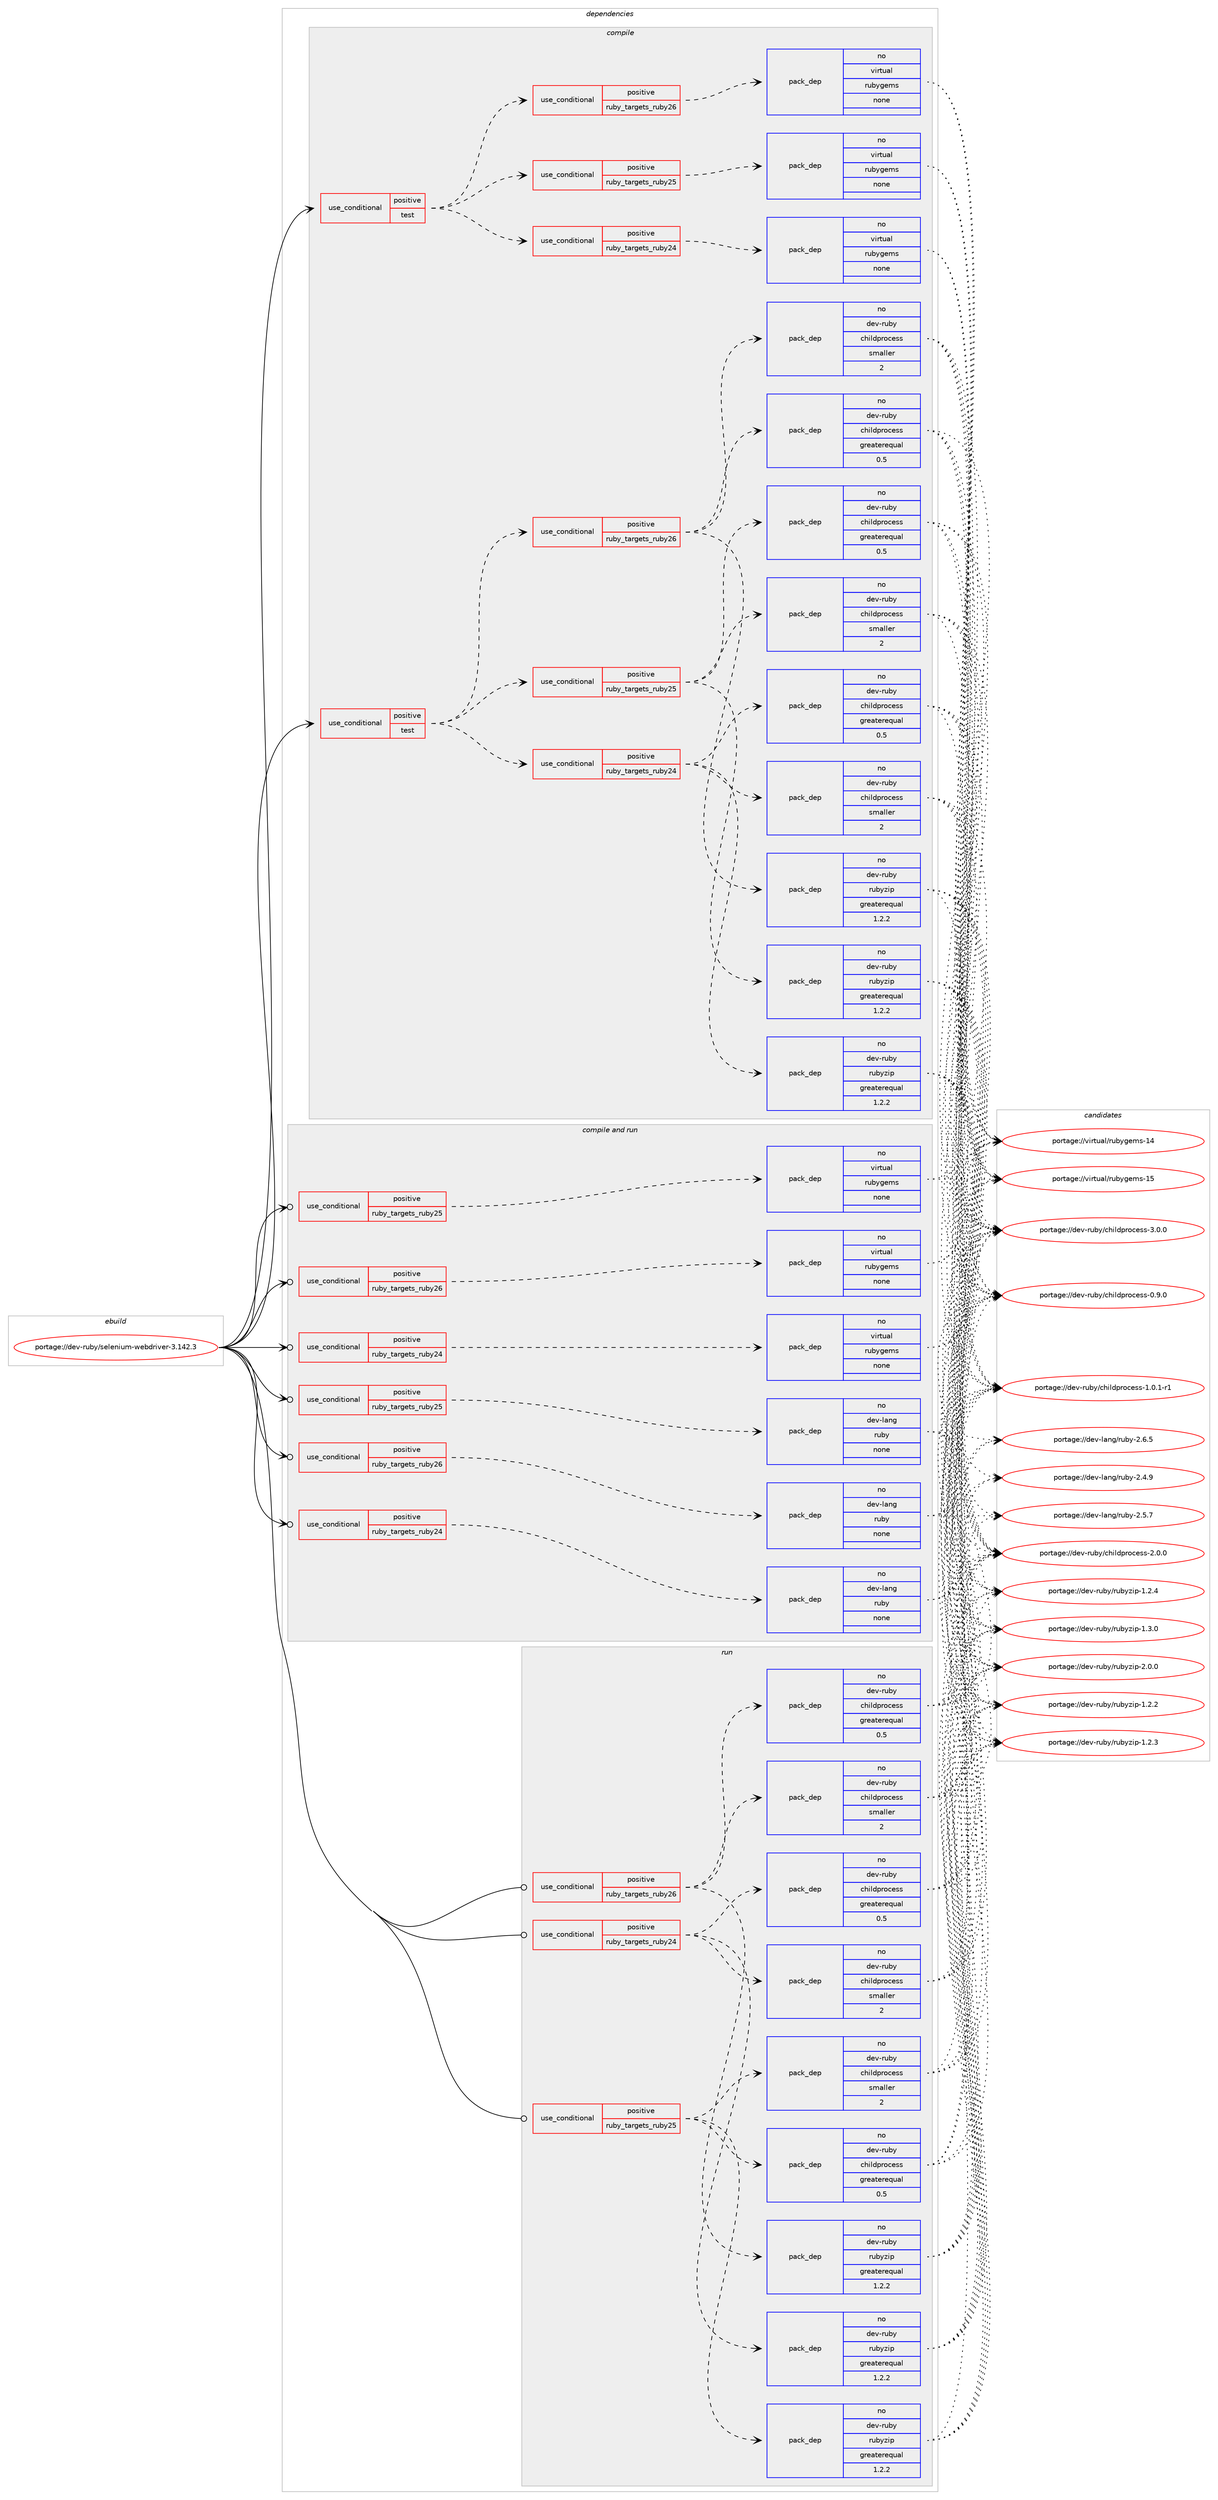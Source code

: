 digraph prolog {

# *************
# Graph options
# *************

newrank=true;
concentrate=true;
compound=true;
graph [rankdir=LR,fontname=Helvetica,fontsize=10,ranksep=1.5];#, ranksep=2.5, nodesep=0.2];
edge  [arrowhead=vee];
node  [fontname=Helvetica,fontsize=10];

# **********
# The ebuild
# **********

subgraph cluster_leftcol {
color=gray;
rank=same;
label=<<i>ebuild</i>>;
id [label="portage://dev-ruby/selenium-webdriver-3.142.3", color=red, width=4, href="../dev-ruby/selenium-webdriver-3.142.3.svg"];
}

# ****************
# The dependencies
# ****************

subgraph cluster_midcol {
color=gray;
label=<<i>dependencies</i>>;
subgraph cluster_compile {
fillcolor="#eeeeee";
style=filled;
label=<<i>compile</i>>;
subgraph cond65936 {
dependency248891 [label=<<TABLE BORDER="0" CELLBORDER="1" CELLSPACING="0" CELLPADDING="4"><TR><TD ROWSPAN="3" CELLPADDING="10">use_conditional</TD></TR><TR><TD>positive</TD></TR><TR><TD>test</TD></TR></TABLE>>, shape=none, color=red];
subgraph cond65937 {
dependency248892 [label=<<TABLE BORDER="0" CELLBORDER="1" CELLSPACING="0" CELLPADDING="4"><TR><TD ROWSPAN="3" CELLPADDING="10">use_conditional</TD></TR><TR><TD>positive</TD></TR><TR><TD>ruby_targets_ruby24</TD></TR></TABLE>>, shape=none, color=red];
subgraph pack179408 {
dependency248893 [label=<<TABLE BORDER="0" CELLBORDER="1" CELLSPACING="0" CELLPADDING="4" WIDTH="220"><TR><TD ROWSPAN="6" CELLPADDING="30">pack_dep</TD></TR><TR><TD WIDTH="110">no</TD></TR><TR><TD>dev-ruby</TD></TR><TR><TD>childprocess</TD></TR><TR><TD>greaterequal</TD></TR><TR><TD>0.5</TD></TR></TABLE>>, shape=none, color=blue];
}
dependency248892:e -> dependency248893:w [weight=20,style="dashed",arrowhead="vee"];
subgraph pack179409 {
dependency248894 [label=<<TABLE BORDER="0" CELLBORDER="1" CELLSPACING="0" CELLPADDING="4" WIDTH="220"><TR><TD ROWSPAN="6" CELLPADDING="30">pack_dep</TD></TR><TR><TD WIDTH="110">no</TD></TR><TR><TD>dev-ruby</TD></TR><TR><TD>childprocess</TD></TR><TR><TD>smaller</TD></TR><TR><TD>2</TD></TR></TABLE>>, shape=none, color=blue];
}
dependency248892:e -> dependency248894:w [weight=20,style="dashed",arrowhead="vee"];
subgraph pack179410 {
dependency248895 [label=<<TABLE BORDER="0" CELLBORDER="1" CELLSPACING="0" CELLPADDING="4" WIDTH="220"><TR><TD ROWSPAN="6" CELLPADDING="30">pack_dep</TD></TR><TR><TD WIDTH="110">no</TD></TR><TR><TD>dev-ruby</TD></TR><TR><TD>rubyzip</TD></TR><TR><TD>greaterequal</TD></TR><TR><TD>1.2.2</TD></TR></TABLE>>, shape=none, color=blue];
}
dependency248892:e -> dependency248895:w [weight=20,style="dashed",arrowhead="vee"];
}
dependency248891:e -> dependency248892:w [weight=20,style="dashed",arrowhead="vee"];
subgraph cond65938 {
dependency248896 [label=<<TABLE BORDER="0" CELLBORDER="1" CELLSPACING="0" CELLPADDING="4"><TR><TD ROWSPAN="3" CELLPADDING="10">use_conditional</TD></TR><TR><TD>positive</TD></TR><TR><TD>ruby_targets_ruby25</TD></TR></TABLE>>, shape=none, color=red];
subgraph pack179411 {
dependency248897 [label=<<TABLE BORDER="0" CELLBORDER="1" CELLSPACING="0" CELLPADDING="4" WIDTH="220"><TR><TD ROWSPAN="6" CELLPADDING="30">pack_dep</TD></TR><TR><TD WIDTH="110">no</TD></TR><TR><TD>dev-ruby</TD></TR><TR><TD>childprocess</TD></TR><TR><TD>greaterequal</TD></TR><TR><TD>0.5</TD></TR></TABLE>>, shape=none, color=blue];
}
dependency248896:e -> dependency248897:w [weight=20,style="dashed",arrowhead="vee"];
subgraph pack179412 {
dependency248898 [label=<<TABLE BORDER="0" CELLBORDER="1" CELLSPACING="0" CELLPADDING="4" WIDTH="220"><TR><TD ROWSPAN="6" CELLPADDING="30">pack_dep</TD></TR><TR><TD WIDTH="110">no</TD></TR><TR><TD>dev-ruby</TD></TR><TR><TD>childprocess</TD></TR><TR><TD>smaller</TD></TR><TR><TD>2</TD></TR></TABLE>>, shape=none, color=blue];
}
dependency248896:e -> dependency248898:w [weight=20,style="dashed",arrowhead="vee"];
subgraph pack179413 {
dependency248899 [label=<<TABLE BORDER="0" CELLBORDER="1" CELLSPACING="0" CELLPADDING="4" WIDTH="220"><TR><TD ROWSPAN="6" CELLPADDING="30">pack_dep</TD></TR><TR><TD WIDTH="110">no</TD></TR><TR><TD>dev-ruby</TD></TR><TR><TD>rubyzip</TD></TR><TR><TD>greaterequal</TD></TR><TR><TD>1.2.2</TD></TR></TABLE>>, shape=none, color=blue];
}
dependency248896:e -> dependency248899:w [weight=20,style="dashed",arrowhead="vee"];
}
dependency248891:e -> dependency248896:w [weight=20,style="dashed",arrowhead="vee"];
subgraph cond65939 {
dependency248900 [label=<<TABLE BORDER="0" CELLBORDER="1" CELLSPACING="0" CELLPADDING="4"><TR><TD ROWSPAN="3" CELLPADDING="10">use_conditional</TD></TR><TR><TD>positive</TD></TR><TR><TD>ruby_targets_ruby26</TD></TR></TABLE>>, shape=none, color=red];
subgraph pack179414 {
dependency248901 [label=<<TABLE BORDER="0" CELLBORDER="1" CELLSPACING="0" CELLPADDING="4" WIDTH="220"><TR><TD ROWSPAN="6" CELLPADDING="30">pack_dep</TD></TR><TR><TD WIDTH="110">no</TD></TR><TR><TD>dev-ruby</TD></TR><TR><TD>childprocess</TD></TR><TR><TD>greaterequal</TD></TR><TR><TD>0.5</TD></TR></TABLE>>, shape=none, color=blue];
}
dependency248900:e -> dependency248901:w [weight=20,style="dashed",arrowhead="vee"];
subgraph pack179415 {
dependency248902 [label=<<TABLE BORDER="0" CELLBORDER="1" CELLSPACING="0" CELLPADDING="4" WIDTH="220"><TR><TD ROWSPAN="6" CELLPADDING="30">pack_dep</TD></TR><TR><TD WIDTH="110">no</TD></TR><TR><TD>dev-ruby</TD></TR><TR><TD>childprocess</TD></TR><TR><TD>smaller</TD></TR><TR><TD>2</TD></TR></TABLE>>, shape=none, color=blue];
}
dependency248900:e -> dependency248902:w [weight=20,style="dashed",arrowhead="vee"];
subgraph pack179416 {
dependency248903 [label=<<TABLE BORDER="0" CELLBORDER="1" CELLSPACING="0" CELLPADDING="4" WIDTH="220"><TR><TD ROWSPAN="6" CELLPADDING="30">pack_dep</TD></TR><TR><TD WIDTH="110">no</TD></TR><TR><TD>dev-ruby</TD></TR><TR><TD>rubyzip</TD></TR><TR><TD>greaterequal</TD></TR><TR><TD>1.2.2</TD></TR></TABLE>>, shape=none, color=blue];
}
dependency248900:e -> dependency248903:w [weight=20,style="dashed",arrowhead="vee"];
}
dependency248891:e -> dependency248900:w [weight=20,style="dashed",arrowhead="vee"];
}
id:e -> dependency248891:w [weight=20,style="solid",arrowhead="vee"];
subgraph cond65940 {
dependency248904 [label=<<TABLE BORDER="0" CELLBORDER="1" CELLSPACING="0" CELLPADDING="4"><TR><TD ROWSPAN="3" CELLPADDING="10">use_conditional</TD></TR><TR><TD>positive</TD></TR><TR><TD>test</TD></TR></TABLE>>, shape=none, color=red];
subgraph cond65941 {
dependency248905 [label=<<TABLE BORDER="0" CELLBORDER="1" CELLSPACING="0" CELLPADDING="4"><TR><TD ROWSPAN="3" CELLPADDING="10">use_conditional</TD></TR><TR><TD>positive</TD></TR><TR><TD>ruby_targets_ruby24</TD></TR></TABLE>>, shape=none, color=red];
subgraph pack179417 {
dependency248906 [label=<<TABLE BORDER="0" CELLBORDER="1" CELLSPACING="0" CELLPADDING="4" WIDTH="220"><TR><TD ROWSPAN="6" CELLPADDING="30">pack_dep</TD></TR><TR><TD WIDTH="110">no</TD></TR><TR><TD>virtual</TD></TR><TR><TD>rubygems</TD></TR><TR><TD>none</TD></TR><TR><TD></TD></TR></TABLE>>, shape=none, color=blue];
}
dependency248905:e -> dependency248906:w [weight=20,style="dashed",arrowhead="vee"];
}
dependency248904:e -> dependency248905:w [weight=20,style="dashed",arrowhead="vee"];
subgraph cond65942 {
dependency248907 [label=<<TABLE BORDER="0" CELLBORDER="1" CELLSPACING="0" CELLPADDING="4"><TR><TD ROWSPAN="3" CELLPADDING="10">use_conditional</TD></TR><TR><TD>positive</TD></TR><TR><TD>ruby_targets_ruby25</TD></TR></TABLE>>, shape=none, color=red];
subgraph pack179418 {
dependency248908 [label=<<TABLE BORDER="0" CELLBORDER="1" CELLSPACING="0" CELLPADDING="4" WIDTH="220"><TR><TD ROWSPAN="6" CELLPADDING="30">pack_dep</TD></TR><TR><TD WIDTH="110">no</TD></TR><TR><TD>virtual</TD></TR><TR><TD>rubygems</TD></TR><TR><TD>none</TD></TR><TR><TD></TD></TR></TABLE>>, shape=none, color=blue];
}
dependency248907:e -> dependency248908:w [weight=20,style="dashed",arrowhead="vee"];
}
dependency248904:e -> dependency248907:w [weight=20,style="dashed",arrowhead="vee"];
subgraph cond65943 {
dependency248909 [label=<<TABLE BORDER="0" CELLBORDER="1" CELLSPACING="0" CELLPADDING="4"><TR><TD ROWSPAN="3" CELLPADDING="10">use_conditional</TD></TR><TR><TD>positive</TD></TR><TR><TD>ruby_targets_ruby26</TD></TR></TABLE>>, shape=none, color=red];
subgraph pack179419 {
dependency248910 [label=<<TABLE BORDER="0" CELLBORDER="1" CELLSPACING="0" CELLPADDING="4" WIDTH="220"><TR><TD ROWSPAN="6" CELLPADDING="30">pack_dep</TD></TR><TR><TD WIDTH="110">no</TD></TR><TR><TD>virtual</TD></TR><TR><TD>rubygems</TD></TR><TR><TD>none</TD></TR><TR><TD></TD></TR></TABLE>>, shape=none, color=blue];
}
dependency248909:e -> dependency248910:w [weight=20,style="dashed",arrowhead="vee"];
}
dependency248904:e -> dependency248909:w [weight=20,style="dashed",arrowhead="vee"];
}
id:e -> dependency248904:w [weight=20,style="solid",arrowhead="vee"];
}
subgraph cluster_compileandrun {
fillcolor="#eeeeee";
style=filled;
label=<<i>compile and run</i>>;
subgraph cond65944 {
dependency248911 [label=<<TABLE BORDER="0" CELLBORDER="1" CELLSPACING="0" CELLPADDING="4"><TR><TD ROWSPAN="3" CELLPADDING="10">use_conditional</TD></TR><TR><TD>positive</TD></TR><TR><TD>ruby_targets_ruby24</TD></TR></TABLE>>, shape=none, color=red];
subgraph pack179420 {
dependency248912 [label=<<TABLE BORDER="0" CELLBORDER="1" CELLSPACING="0" CELLPADDING="4" WIDTH="220"><TR><TD ROWSPAN="6" CELLPADDING="30">pack_dep</TD></TR><TR><TD WIDTH="110">no</TD></TR><TR><TD>dev-lang</TD></TR><TR><TD>ruby</TD></TR><TR><TD>none</TD></TR><TR><TD></TD></TR></TABLE>>, shape=none, color=blue];
}
dependency248911:e -> dependency248912:w [weight=20,style="dashed",arrowhead="vee"];
}
id:e -> dependency248911:w [weight=20,style="solid",arrowhead="odotvee"];
subgraph cond65945 {
dependency248913 [label=<<TABLE BORDER="0" CELLBORDER="1" CELLSPACING="0" CELLPADDING="4"><TR><TD ROWSPAN="3" CELLPADDING="10">use_conditional</TD></TR><TR><TD>positive</TD></TR><TR><TD>ruby_targets_ruby24</TD></TR></TABLE>>, shape=none, color=red];
subgraph pack179421 {
dependency248914 [label=<<TABLE BORDER="0" CELLBORDER="1" CELLSPACING="0" CELLPADDING="4" WIDTH="220"><TR><TD ROWSPAN="6" CELLPADDING="30">pack_dep</TD></TR><TR><TD WIDTH="110">no</TD></TR><TR><TD>virtual</TD></TR><TR><TD>rubygems</TD></TR><TR><TD>none</TD></TR><TR><TD></TD></TR></TABLE>>, shape=none, color=blue];
}
dependency248913:e -> dependency248914:w [weight=20,style="dashed",arrowhead="vee"];
}
id:e -> dependency248913:w [weight=20,style="solid",arrowhead="odotvee"];
subgraph cond65946 {
dependency248915 [label=<<TABLE BORDER="0" CELLBORDER="1" CELLSPACING="0" CELLPADDING="4"><TR><TD ROWSPAN="3" CELLPADDING="10">use_conditional</TD></TR><TR><TD>positive</TD></TR><TR><TD>ruby_targets_ruby25</TD></TR></TABLE>>, shape=none, color=red];
subgraph pack179422 {
dependency248916 [label=<<TABLE BORDER="0" CELLBORDER="1" CELLSPACING="0" CELLPADDING="4" WIDTH="220"><TR><TD ROWSPAN="6" CELLPADDING="30">pack_dep</TD></TR><TR><TD WIDTH="110">no</TD></TR><TR><TD>dev-lang</TD></TR><TR><TD>ruby</TD></TR><TR><TD>none</TD></TR><TR><TD></TD></TR></TABLE>>, shape=none, color=blue];
}
dependency248915:e -> dependency248916:w [weight=20,style="dashed",arrowhead="vee"];
}
id:e -> dependency248915:w [weight=20,style="solid",arrowhead="odotvee"];
subgraph cond65947 {
dependency248917 [label=<<TABLE BORDER="0" CELLBORDER="1" CELLSPACING="0" CELLPADDING="4"><TR><TD ROWSPAN="3" CELLPADDING="10">use_conditional</TD></TR><TR><TD>positive</TD></TR><TR><TD>ruby_targets_ruby25</TD></TR></TABLE>>, shape=none, color=red];
subgraph pack179423 {
dependency248918 [label=<<TABLE BORDER="0" CELLBORDER="1" CELLSPACING="0" CELLPADDING="4" WIDTH="220"><TR><TD ROWSPAN="6" CELLPADDING="30">pack_dep</TD></TR><TR><TD WIDTH="110">no</TD></TR><TR><TD>virtual</TD></TR><TR><TD>rubygems</TD></TR><TR><TD>none</TD></TR><TR><TD></TD></TR></TABLE>>, shape=none, color=blue];
}
dependency248917:e -> dependency248918:w [weight=20,style="dashed",arrowhead="vee"];
}
id:e -> dependency248917:w [weight=20,style="solid",arrowhead="odotvee"];
subgraph cond65948 {
dependency248919 [label=<<TABLE BORDER="0" CELLBORDER="1" CELLSPACING="0" CELLPADDING="4"><TR><TD ROWSPAN="3" CELLPADDING="10">use_conditional</TD></TR><TR><TD>positive</TD></TR><TR><TD>ruby_targets_ruby26</TD></TR></TABLE>>, shape=none, color=red];
subgraph pack179424 {
dependency248920 [label=<<TABLE BORDER="0" CELLBORDER="1" CELLSPACING="0" CELLPADDING="4" WIDTH="220"><TR><TD ROWSPAN="6" CELLPADDING="30">pack_dep</TD></TR><TR><TD WIDTH="110">no</TD></TR><TR><TD>dev-lang</TD></TR><TR><TD>ruby</TD></TR><TR><TD>none</TD></TR><TR><TD></TD></TR></TABLE>>, shape=none, color=blue];
}
dependency248919:e -> dependency248920:w [weight=20,style="dashed",arrowhead="vee"];
}
id:e -> dependency248919:w [weight=20,style="solid",arrowhead="odotvee"];
subgraph cond65949 {
dependency248921 [label=<<TABLE BORDER="0" CELLBORDER="1" CELLSPACING="0" CELLPADDING="4"><TR><TD ROWSPAN="3" CELLPADDING="10">use_conditional</TD></TR><TR><TD>positive</TD></TR><TR><TD>ruby_targets_ruby26</TD></TR></TABLE>>, shape=none, color=red];
subgraph pack179425 {
dependency248922 [label=<<TABLE BORDER="0" CELLBORDER="1" CELLSPACING="0" CELLPADDING="4" WIDTH="220"><TR><TD ROWSPAN="6" CELLPADDING="30">pack_dep</TD></TR><TR><TD WIDTH="110">no</TD></TR><TR><TD>virtual</TD></TR><TR><TD>rubygems</TD></TR><TR><TD>none</TD></TR><TR><TD></TD></TR></TABLE>>, shape=none, color=blue];
}
dependency248921:e -> dependency248922:w [weight=20,style="dashed",arrowhead="vee"];
}
id:e -> dependency248921:w [weight=20,style="solid",arrowhead="odotvee"];
}
subgraph cluster_run {
fillcolor="#eeeeee";
style=filled;
label=<<i>run</i>>;
subgraph cond65950 {
dependency248923 [label=<<TABLE BORDER="0" CELLBORDER="1" CELLSPACING="0" CELLPADDING="4"><TR><TD ROWSPAN="3" CELLPADDING="10">use_conditional</TD></TR><TR><TD>positive</TD></TR><TR><TD>ruby_targets_ruby24</TD></TR></TABLE>>, shape=none, color=red];
subgraph pack179426 {
dependency248924 [label=<<TABLE BORDER="0" CELLBORDER="1" CELLSPACING="0" CELLPADDING="4" WIDTH="220"><TR><TD ROWSPAN="6" CELLPADDING="30">pack_dep</TD></TR><TR><TD WIDTH="110">no</TD></TR><TR><TD>dev-ruby</TD></TR><TR><TD>childprocess</TD></TR><TR><TD>greaterequal</TD></TR><TR><TD>0.5</TD></TR></TABLE>>, shape=none, color=blue];
}
dependency248923:e -> dependency248924:w [weight=20,style="dashed",arrowhead="vee"];
subgraph pack179427 {
dependency248925 [label=<<TABLE BORDER="0" CELLBORDER="1" CELLSPACING="0" CELLPADDING="4" WIDTH="220"><TR><TD ROWSPAN="6" CELLPADDING="30">pack_dep</TD></TR><TR><TD WIDTH="110">no</TD></TR><TR><TD>dev-ruby</TD></TR><TR><TD>childprocess</TD></TR><TR><TD>smaller</TD></TR><TR><TD>2</TD></TR></TABLE>>, shape=none, color=blue];
}
dependency248923:e -> dependency248925:w [weight=20,style="dashed",arrowhead="vee"];
subgraph pack179428 {
dependency248926 [label=<<TABLE BORDER="0" CELLBORDER="1" CELLSPACING="0" CELLPADDING="4" WIDTH="220"><TR><TD ROWSPAN="6" CELLPADDING="30">pack_dep</TD></TR><TR><TD WIDTH="110">no</TD></TR><TR><TD>dev-ruby</TD></TR><TR><TD>rubyzip</TD></TR><TR><TD>greaterequal</TD></TR><TR><TD>1.2.2</TD></TR></TABLE>>, shape=none, color=blue];
}
dependency248923:e -> dependency248926:w [weight=20,style="dashed",arrowhead="vee"];
}
id:e -> dependency248923:w [weight=20,style="solid",arrowhead="odot"];
subgraph cond65951 {
dependency248927 [label=<<TABLE BORDER="0" CELLBORDER="1" CELLSPACING="0" CELLPADDING="4"><TR><TD ROWSPAN="3" CELLPADDING="10">use_conditional</TD></TR><TR><TD>positive</TD></TR><TR><TD>ruby_targets_ruby25</TD></TR></TABLE>>, shape=none, color=red];
subgraph pack179429 {
dependency248928 [label=<<TABLE BORDER="0" CELLBORDER="1" CELLSPACING="0" CELLPADDING="4" WIDTH="220"><TR><TD ROWSPAN="6" CELLPADDING="30">pack_dep</TD></TR><TR><TD WIDTH="110">no</TD></TR><TR><TD>dev-ruby</TD></TR><TR><TD>childprocess</TD></TR><TR><TD>greaterequal</TD></TR><TR><TD>0.5</TD></TR></TABLE>>, shape=none, color=blue];
}
dependency248927:e -> dependency248928:w [weight=20,style="dashed",arrowhead="vee"];
subgraph pack179430 {
dependency248929 [label=<<TABLE BORDER="0" CELLBORDER="1" CELLSPACING="0" CELLPADDING="4" WIDTH="220"><TR><TD ROWSPAN="6" CELLPADDING="30">pack_dep</TD></TR><TR><TD WIDTH="110">no</TD></TR><TR><TD>dev-ruby</TD></TR><TR><TD>childprocess</TD></TR><TR><TD>smaller</TD></TR><TR><TD>2</TD></TR></TABLE>>, shape=none, color=blue];
}
dependency248927:e -> dependency248929:w [weight=20,style="dashed",arrowhead="vee"];
subgraph pack179431 {
dependency248930 [label=<<TABLE BORDER="0" CELLBORDER="1" CELLSPACING="0" CELLPADDING="4" WIDTH="220"><TR><TD ROWSPAN="6" CELLPADDING="30">pack_dep</TD></TR><TR><TD WIDTH="110">no</TD></TR><TR><TD>dev-ruby</TD></TR><TR><TD>rubyzip</TD></TR><TR><TD>greaterequal</TD></TR><TR><TD>1.2.2</TD></TR></TABLE>>, shape=none, color=blue];
}
dependency248927:e -> dependency248930:w [weight=20,style="dashed",arrowhead="vee"];
}
id:e -> dependency248927:w [weight=20,style="solid",arrowhead="odot"];
subgraph cond65952 {
dependency248931 [label=<<TABLE BORDER="0" CELLBORDER="1" CELLSPACING="0" CELLPADDING="4"><TR><TD ROWSPAN="3" CELLPADDING="10">use_conditional</TD></TR><TR><TD>positive</TD></TR><TR><TD>ruby_targets_ruby26</TD></TR></TABLE>>, shape=none, color=red];
subgraph pack179432 {
dependency248932 [label=<<TABLE BORDER="0" CELLBORDER="1" CELLSPACING="0" CELLPADDING="4" WIDTH="220"><TR><TD ROWSPAN="6" CELLPADDING="30">pack_dep</TD></TR><TR><TD WIDTH="110">no</TD></TR><TR><TD>dev-ruby</TD></TR><TR><TD>childprocess</TD></TR><TR><TD>greaterequal</TD></TR><TR><TD>0.5</TD></TR></TABLE>>, shape=none, color=blue];
}
dependency248931:e -> dependency248932:w [weight=20,style="dashed",arrowhead="vee"];
subgraph pack179433 {
dependency248933 [label=<<TABLE BORDER="0" CELLBORDER="1" CELLSPACING="0" CELLPADDING="4" WIDTH="220"><TR><TD ROWSPAN="6" CELLPADDING="30">pack_dep</TD></TR><TR><TD WIDTH="110">no</TD></TR><TR><TD>dev-ruby</TD></TR><TR><TD>childprocess</TD></TR><TR><TD>smaller</TD></TR><TR><TD>2</TD></TR></TABLE>>, shape=none, color=blue];
}
dependency248931:e -> dependency248933:w [weight=20,style="dashed",arrowhead="vee"];
subgraph pack179434 {
dependency248934 [label=<<TABLE BORDER="0" CELLBORDER="1" CELLSPACING="0" CELLPADDING="4" WIDTH="220"><TR><TD ROWSPAN="6" CELLPADDING="30">pack_dep</TD></TR><TR><TD WIDTH="110">no</TD></TR><TR><TD>dev-ruby</TD></TR><TR><TD>rubyzip</TD></TR><TR><TD>greaterequal</TD></TR><TR><TD>1.2.2</TD></TR></TABLE>>, shape=none, color=blue];
}
dependency248931:e -> dependency248934:w [weight=20,style="dashed",arrowhead="vee"];
}
id:e -> dependency248931:w [weight=20,style="solid",arrowhead="odot"];
}
}

# **************
# The candidates
# **************

subgraph cluster_choices {
rank=same;
color=gray;
label=<<i>candidates</i>>;

subgraph choice179408 {
color=black;
nodesep=1;
choiceportage1001011184511411798121479910410510810011211411199101115115454846574648 [label="portage://dev-ruby/childprocess-0.9.0", color=red, width=4,href="../dev-ruby/childprocess-0.9.0.svg"];
choiceportage10010111845114117981214799104105108100112114111991011151154549464846494511449 [label="portage://dev-ruby/childprocess-1.0.1-r1", color=red, width=4,href="../dev-ruby/childprocess-1.0.1-r1.svg"];
choiceportage1001011184511411798121479910410510810011211411199101115115455046484648 [label="portage://dev-ruby/childprocess-2.0.0", color=red, width=4,href="../dev-ruby/childprocess-2.0.0.svg"];
choiceportage1001011184511411798121479910410510810011211411199101115115455146484648 [label="portage://dev-ruby/childprocess-3.0.0", color=red, width=4,href="../dev-ruby/childprocess-3.0.0.svg"];
dependency248893:e -> choiceportage1001011184511411798121479910410510810011211411199101115115454846574648:w [style=dotted,weight="100"];
dependency248893:e -> choiceportage10010111845114117981214799104105108100112114111991011151154549464846494511449:w [style=dotted,weight="100"];
dependency248893:e -> choiceportage1001011184511411798121479910410510810011211411199101115115455046484648:w [style=dotted,weight="100"];
dependency248893:e -> choiceportage1001011184511411798121479910410510810011211411199101115115455146484648:w [style=dotted,weight="100"];
}
subgraph choice179409 {
color=black;
nodesep=1;
choiceportage1001011184511411798121479910410510810011211411199101115115454846574648 [label="portage://dev-ruby/childprocess-0.9.0", color=red, width=4,href="../dev-ruby/childprocess-0.9.0.svg"];
choiceportage10010111845114117981214799104105108100112114111991011151154549464846494511449 [label="portage://dev-ruby/childprocess-1.0.1-r1", color=red, width=4,href="../dev-ruby/childprocess-1.0.1-r1.svg"];
choiceportage1001011184511411798121479910410510810011211411199101115115455046484648 [label="portage://dev-ruby/childprocess-2.0.0", color=red, width=4,href="../dev-ruby/childprocess-2.0.0.svg"];
choiceportage1001011184511411798121479910410510810011211411199101115115455146484648 [label="portage://dev-ruby/childprocess-3.0.0", color=red, width=4,href="../dev-ruby/childprocess-3.0.0.svg"];
dependency248894:e -> choiceportage1001011184511411798121479910410510810011211411199101115115454846574648:w [style=dotted,weight="100"];
dependency248894:e -> choiceportage10010111845114117981214799104105108100112114111991011151154549464846494511449:w [style=dotted,weight="100"];
dependency248894:e -> choiceportage1001011184511411798121479910410510810011211411199101115115455046484648:w [style=dotted,weight="100"];
dependency248894:e -> choiceportage1001011184511411798121479910410510810011211411199101115115455146484648:w [style=dotted,weight="100"];
}
subgraph choice179410 {
color=black;
nodesep=1;
choiceportage10010111845114117981214711411798121122105112454946504650 [label="portage://dev-ruby/rubyzip-1.2.2", color=red, width=4,href="../dev-ruby/rubyzip-1.2.2.svg"];
choiceportage10010111845114117981214711411798121122105112454946504651 [label="portage://dev-ruby/rubyzip-1.2.3", color=red, width=4,href="../dev-ruby/rubyzip-1.2.3.svg"];
choiceportage10010111845114117981214711411798121122105112454946504652 [label="portage://dev-ruby/rubyzip-1.2.4", color=red, width=4,href="../dev-ruby/rubyzip-1.2.4.svg"];
choiceportage10010111845114117981214711411798121122105112454946514648 [label="portage://dev-ruby/rubyzip-1.3.0", color=red, width=4,href="../dev-ruby/rubyzip-1.3.0.svg"];
choiceportage10010111845114117981214711411798121122105112455046484648 [label="portage://dev-ruby/rubyzip-2.0.0", color=red, width=4,href="../dev-ruby/rubyzip-2.0.0.svg"];
dependency248895:e -> choiceportage10010111845114117981214711411798121122105112454946504650:w [style=dotted,weight="100"];
dependency248895:e -> choiceportage10010111845114117981214711411798121122105112454946504651:w [style=dotted,weight="100"];
dependency248895:e -> choiceportage10010111845114117981214711411798121122105112454946504652:w [style=dotted,weight="100"];
dependency248895:e -> choiceportage10010111845114117981214711411798121122105112454946514648:w [style=dotted,weight="100"];
dependency248895:e -> choiceportage10010111845114117981214711411798121122105112455046484648:w [style=dotted,weight="100"];
}
subgraph choice179411 {
color=black;
nodesep=1;
choiceportage1001011184511411798121479910410510810011211411199101115115454846574648 [label="portage://dev-ruby/childprocess-0.9.0", color=red, width=4,href="../dev-ruby/childprocess-0.9.0.svg"];
choiceportage10010111845114117981214799104105108100112114111991011151154549464846494511449 [label="portage://dev-ruby/childprocess-1.0.1-r1", color=red, width=4,href="../dev-ruby/childprocess-1.0.1-r1.svg"];
choiceportage1001011184511411798121479910410510810011211411199101115115455046484648 [label="portage://dev-ruby/childprocess-2.0.0", color=red, width=4,href="../dev-ruby/childprocess-2.0.0.svg"];
choiceportage1001011184511411798121479910410510810011211411199101115115455146484648 [label="portage://dev-ruby/childprocess-3.0.0", color=red, width=4,href="../dev-ruby/childprocess-3.0.0.svg"];
dependency248897:e -> choiceportage1001011184511411798121479910410510810011211411199101115115454846574648:w [style=dotted,weight="100"];
dependency248897:e -> choiceportage10010111845114117981214799104105108100112114111991011151154549464846494511449:w [style=dotted,weight="100"];
dependency248897:e -> choiceportage1001011184511411798121479910410510810011211411199101115115455046484648:w [style=dotted,weight="100"];
dependency248897:e -> choiceportage1001011184511411798121479910410510810011211411199101115115455146484648:w [style=dotted,weight="100"];
}
subgraph choice179412 {
color=black;
nodesep=1;
choiceportage1001011184511411798121479910410510810011211411199101115115454846574648 [label="portage://dev-ruby/childprocess-0.9.0", color=red, width=4,href="../dev-ruby/childprocess-0.9.0.svg"];
choiceportage10010111845114117981214799104105108100112114111991011151154549464846494511449 [label="portage://dev-ruby/childprocess-1.0.1-r1", color=red, width=4,href="../dev-ruby/childprocess-1.0.1-r1.svg"];
choiceportage1001011184511411798121479910410510810011211411199101115115455046484648 [label="portage://dev-ruby/childprocess-2.0.0", color=red, width=4,href="../dev-ruby/childprocess-2.0.0.svg"];
choiceportage1001011184511411798121479910410510810011211411199101115115455146484648 [label="portage://dev-ruby/childprocess-3.0.0", color=red, width=4,href="../dev-ruby/childprocess-3.0.0.svg"];
dependency248898:e -> choiceportage1001011184511411798121479910410510810011211411199101115115454846574648:w [style=dotted,weight="100"];
dependency248898:e -> choiceportage10010111845114117981214799104105108100112114111991011151154549464846494511449:w [style=dotted,weight="100"];
dependency248898:e -> choiceportage1001011184511411798121479910410510810011211411199101115115455046484648:w [style=dotted,weight="100"];
dependency248898:e -> choiceportage1001011184511411798121479910410510810011211411199101115115455146484648:w [style=dotted,weight="100"];
}
subgraph choice179413 {
color=black;
nodesep=1;
choiceportage10010111845114117981214711411798121122105112454946504650 [label="portage://dev-ruby/rubyzip-1.2.2", color=red, width=4,href="../dev-ruby/rubyzip-1.2.2.svg"];
choiceportage10010111845114117981214711411798121122105112454946504651 [label="portage://dev-ruby/rubyzip-1.2.3", color=red, width=4,href="../dev-ruby/rubyzip-1.2.3.svg"];
choiceportage10010111845114117981214711411798121122105112454946504652 [label="portage://dev-ruby/rubyzip-1.2.4", color=red, width=4,href="../dev-ruby/rubyzip-1.2.4.svg"];
choiceportage10010111845114117981214711411798121122105112454946514648 [label="portage://dev-ruby/rubyzip-1.3.0", color=red, width=4,href="../dev-ruby/rubyzip-1.3.0.svg"];
choiceportage10010111845114117981214711411798121122105112455046484648 [label="portage://dev-ruby/rubyzip-2.0.0", color=red, width=4,href="../dev-ruby/rubyzip-2.0.0.svg"];
dependency248899:e -> choiceportage10010111845114117981214711411798121122105112454946504650:w [style=dotted,weight="100"];
dependency248899:e -> choiceportage10010111845114117981214711411798121122105112454946504651:w [style=dotted,weight="100"];
dependency248899:e -> choiceportage10010111845114117981214711411798121122105112454946504652:w [style=dotted,weight="100"];
dependency248899:e -> choiceportage10010111845114117981214711411798121122105112454946514648:w [style=dotted,weight="100"];
dependency248899:e -> choiceportage10010111845114117981214711411798121122105112455046484648:w [style=dotted,weight="100"];
}
subgraph choice179414 {
color=black;
nodesep=1;
choiceportage1001011184511411798121479910410510810011211411199101115115454846574648 [label="portage://dev-ruby/childprocess-0.9.0", color=red, width=4,href="../dev-ruby/childprocess-0.9.0.svg"];
choiceportage10010111845114117981214799104105108100112114111991011151154549464846494511449 [label="portage://dev-ruby/childprocess-1.0.1-r1", color=red, width=4,href="../dev-ruby/childprocess-1.0.1-r1.svg"];
choiceportage1001011184511411798121479910410510810011211411199101115115455046484648 [label="portage://dev-ruby/childprocess-2.0.0", color=red, width=4,href="../dev-ruby/childprocess-2.0.0.svg"];
choiceportage1001011184511411798121479910410510810011211411199101115115455146484648 [label="portage://dev-ruby/childprocess-3.0.0", color=red, width=4,href="../dev-ruby/childprocess-3.0.0.svg"];
dependency248901:e -> choiceportage1001011184511411798121479910410510810011211411199101115115454846574648:w [style=dotted,weight="100"];
dependency248901:e -> choiceportage10010111845114117981214799104105108100112114111991011151154549464846494511449:w [style=dotted,weight="100"];
dependency248901:e -> choiceportage1001011184511411798121479910410510810011211411199101115115455046484648:w [style=dotted,weight="100"];
dependency248901:e -> choiceportage1001011184511411798121479910410510810011211411199101115115455146484648:w [style=dotted,weight="100"];
}
subgraph choice179415 {
color=black;
nodesep=1;
choiceportage1001011184511411798121479910410510810011211411199101115115454846574648 [label="portage://dev-ruby/childprocess-0.9.0", color=red, width=4,href="../dev-ruby/childprocess-0.9.0.svg"];
choiceportage10010111845114117981214799104105108100112114111991011151154549464846494511449 [label="portage://dev-ruby/childprocess-1.0.1-r1", color=red, width=4,href="../dev-ruby/childprocess-1.0.1-r1.svg"];
choiceportage1001011184511411798121479910410510810011211411199101115115455046484648 [label="portage://dev-ruby/childprocess-2.0.0", color=red, width=4,href="../dev-ruby/childprocess-2.0.0.svg"];
choiceportage1001011184511411798121479910410510810011211411199101115115455146484648 [label="portage://dev-ruby/childprocess-3.0.0", color=red, width=4,href="../dev-ruby/childprocess-3.0.0.svg"];
dependency248902:e -> choiceportage1001011184511411798121479910410510810011211411199101115115454846574648:w [style=dotted,weight="100"];
dependency248902:e -> choiceportage10010111845114117981214799104105108100112114111991011151154549464846494511449:w [style=dotted,weight="100"];
dependency248902:e -> choiceportage1001011184511411798121479910410510810011211411199101115115455046484648:w [style=dotted,weight="100"];
dependency248902:e -> choiceportage1001011184511411798121479910410510810011211411199101115115455146484648:w [style=dotted,weight="100"];
}
subgraph choice179416 {
color=black;
nodesep=1;
choiceportage10010111845114117981214711411798121122105112454946504650 [label="portage://dev-ruby/rubyzip-1.2.2", color=red, width=4,href="../dev-ruby/rubyzip-1.2.2.svg"];
choiceportage10010111845114117981214711411798121122105112454946504651 [label="portage://dev-ruby/rubyzip-1.2.3", color=red, width=4,href="../dev-ruby/rubyzip-1.2.3.svg"];
choiceportage10010111845114117981214711411798121122105112454946504652 [label="portage://dev-ruby/rubyzip-1.2.4", color=red, width=4,href="../dev-ruby/rubyzip-1.2.4.svg"];
choiceportage10010111845114117981214711411798121122105112454946514648 [label="portage://dev-ruby/rubyzip-1.3.0", color=red, width=4,href="../dev-ruby/rubyzip-1.3.0.svg"];
choiceportage10010111845114117981214711411798121122105112455046484648 [label="portage://dev-ruby/rubyzip-2.0.0", color=red, width=4,href="../dev-ruby/rubyzip-2.0.0.svg"];
dependency248903:e -> choiceportage10010111845114117981214711411798121122105112454946504650:w [style=dotted,weight="100"];
dependency248903:e -> choiceportage10010111845114117981214711411798121122105112454946504651:w [style=dotted,weight="100"];
dependency248903:e -> choiceportage10010111845114117981214711411798121122105112454946504652:w [style=dotted,weight="100"];
dependency248903:e -> choiceportage10010111845114117981214711411798121122105112454946514648:w [style=dotted,weight="100"];
dependency248903:e -> choiceportage10010111845114117981214711411798121122105112455046484648:w [style=dotted,weight="100"];
}
subgraph choice179417 {
color=black;
nodesep=1;
choiceportage118105114116117971084711411798121103101109115454952 [label="portage://virtual/rubygems-14", color=red, width=4,href="../virtual/rubygems-14.svg"];
choiceportage118105114116117971084711411798121103101109115454953 [label="portage://virtual/rubygems-15", color=red, width=4,href="../virtual/rubygems-15.svg"];
dependency248906:e -> choiceportage118105114116117971084711411798121103101109115454952:w [style=dotted,weight="100"];
dependency248906:e -> choiceportage118105114116117971084711411798121103101109115454953:w [style=dotted,weight="100"];
}
subgraph choice179418 {
color=black;
nodesep=1;
choiceportage118105114116117971084711411798121103101109115454952 [label="portage://virtual/rubygems-14", color=red, width=4,href="../virtual/rubygems-14.svg"];
choiceportage118105114116117971084711411798121103101109115454953 [label="portage://virtual/rubygems-15", color=red, width=4,href="../virtual/rubygems-15.svg"];
dependency248908:e -> choiceportage118105114116117971084711411798121103101109115454952:w [style=dotted,weight="100"];
dependency248908:e -> choiceportage118105114116117971084711411798121103101109115454953:w [style=dotted,weight="100"];
}
subgraph choice179419 {
color=black;
nodesep=1;
choiceportage118105114116117971084711411798121103101109115454952 [label="portage://virtual/rubygems-14", color=red, width=4,href="../virtual/rubygems-14.svg"];
choiceportage118105114116117971084711411798121103101109115454953 [label="portage://virtual/rubygems-15", color=red, width=4,href="../virtual/rubygems-15.svg"];
dependency248910:e -> choiceportage118105114116117971084711411798121103101109115454952:w [style=dotted,weight="100"];
dependency248910:e -> choiceportage118105114116117971084711411798121103101109115454953:w [style=dotted,weight="100"];
}
subgraph choice179420 {
color=black;
nodesep=1;
choiceportage10010111845108971101034711411798121455046524657 [label="portage://dev-lang/ruby-2.4.9", color=red, width=4,href="../dev-lang/ruby-2.4.9.svg"];
choiceportage10010111845108971101034711411798121455046534655 [label="portage://dev-lang/ruby-2.5.7", color=red, width=4,href="../dev-lang/ruby-2.5.7.svg"];
choiceportage10010111845108971101034711411798121455046544653 [label="portage://dev-lang/ruby-2.6.5", color=red, width=4,href="../dev-lang/ruby-2.6.5.svg"];
dependency248912:e -> choiceportage10010111845108971101034711411798121455046524657:w [style=dotted,weight="100"];
dependency248912:e -> choiceportage10010111845108971101034711411798121455046534655:w [style=dotted,weight="100"];
dependency248912:e -> choiceportage10010111845108971101034711411798121455046544653:w [style=dotted,weight="100"];
}
subgraph choice179421 {
color=black;
nodesep=1;
choiceportage118105114116117971084711411798121103101109115454952 [label="portage://virtual/rubygems-14", color=red, width=4,href="../virtual/rubygems-14.svg"];
choiceportage118105114116117971084711411798121103101109115454953 [label="portage://virtual/rubygems-15", color=red, width=4,href="../virtual/rubygems-15.svg"];
dependency248914:e -> choiceportage118105114116117971084711411798121103101109115454952:w [style=dotted,weight="100"];
dependency248914:e -> choiceportage118105114116117971084711411798121103101109115454953:w [style=dotted,weight="100"];
}
subgraph choice179422 {
color=black;
nodesep=1;
choiceportage10010111845108971101034711411798121455046524657 [label="portage://dev-lang/ruby-2.4.9", color=red, width=4,href="../dev-lang/ruby-2.4.9.svg"];
choiceportage10010111845108971101034711411798121455046534655 [label="portage://dev-lang/ruby-2.5.7", color=red, width=4,href="../dev-lang/ruby-2.5.7.svg"];
choiceportage10010111845108971101034711411798121455046544653 [label="portage://dev-lang/ruby-2.6.5", color=red, width=4,href="../dev-lang/ruby-2.6.5.svg"];
dependency248916:e -> choiceportage10010111845108971101034711411798121455046524657:w [style=dotted,weight="100"];
dependency248916:e -> choiceportage10010111845108971101034711411798121455046534655:w [style=dotted,weight="100"];
dependency248916:e -> choiceportage10010111845108971101034711411798121455046544653:w [style=dotted,weight="100"];
}
subgraph choice179423 {
color=black;
nodesep=1;
choiceportage118105114116117971084711411798121103101109115454952 [label="portage://virtual/rubygems-14", color=red, width=4,href="../virtual/rubygems-14.svg"];
choiceportage118105114116117971084711411798121103101109115454953 [label="portage://virtual/rubygems-15", color=red, width=4,href="../virtual/rubygems-15.svg"];
dependency248918:e -> choiceportage118105114116117971084711411798121103101109115454952:w [style=dotted,weight="100"];
dependency248918:e -> choiceportage118105114116117971084711411798121103101109115454953:w [style=dotted,weight="100"];
}
subgraph choice179424 {
color=black;
nodesep=1;
choiceportage10010111845108971101034711411798121455046524657 [label="portage://dev-lang/ruby-2.4.9", color=red, width=4,href="../dev-lang/ruby-2.4.9.svg"];
choiceportage10010111845108971101034711411798121455046534655 [label="portage://dev-lang/ruby-2.5.7", color=red, width=4,href="../dev-lang/ruby-2.5.7.svg"];
choiceportage10010111845108971101034711411798121455046544653 [label="portage://dev-lang/ruby-2.6.5", color=red, width=4,href="../dev-lang/ruby-2.6.5.svg"];
dependency248920:e -> choiceportage10010111845108971101034711411798121455046524657:w [style=dotted,weight="100"];
dependency248920:e -> choiceportage10010111845108971101034711411798121455046534655:w [style=dotted,weight="100"];
dependency248920:e -> choiceportage10010111845108971101034711411798121455046544653:w [style=dotted,weight="100"];
}
subgraph choice179425 {
color=black;
nodesep=1;
choiceportage118105114116117971084711411798121103101109115454952 [label="portage://virtual/rubygems-14", color=red, width=4,href="../virtual/rubygems-14.svg"];
choiceportage118105114116117971084711411798121103101109115454953 [label="portage://virtual/rubygems-15", color=red, width=4,href="../virtual/rubygems-15.svg"];
dependency248922:e -> choiceportage118105114116117971084711411798121103101109115454952:w [style=dotted,weight="100"];
dependency248922:e -> choiceportage118105114116117971084711411798121103101109115454953:w [style=dotted,weight="100"];
}
subgraph choice179426 {
color=black;
nodesep=1;
choiceportage1001011184511411798121479910410510810011211411199101115115454846574648 [label="portage://dev-ruby/childprocess-0.9.0", color=red, width=4,href="../dev-ruby/childprocess-0.9.0.svg"];
choiceportage10010111845114117981214799104105108100112114111991011151154549464846494511449 [label="portage://dev-ruby/childprocess-1.0.1-r1", color=red, width=4,href="../dev-ruby/childprocess-1.0.1-r1.svg"];
choiceportage1001011184511411798121479910410510810011211411199101115115455046484648 [label="portage://dev-ruby/childprocess-2.0.0", color=red, width=4,href="../dev-ruby/childprocess-2.0.0.svg"];
choiceportage1001011184511411798121479910410510810011211411199101115115455146484648 [label="portage://dev-ruby/childprocess-3.0.0", color=red, width=4,href="../dev-ruby/childprocess-3.0.0.svg"];
dependency248924:e -> choiceportage1001011184511411798121479910410510810011211411199101115115454846574648:w [style=dotted,weight="100"];
dependency248924:e -> choiceportage10010111845114117981214799104105108100112114111991011151154549464846494511449:w [style=dotted,weight="100"];
dependency248924:e -> choiceportage1001011184511411798121479910410510810011211411199101115115455046484648:w [style=dotted,weight="100"];
dependency248924:e -> choiceportage1001011184511411798121479910410510810011211411199101115115455146484648:w [style=dotted,weight="100"];
}
subgraph choice179427 {
color=black;
nodesep=1;
choiceportage1001011184511411798121479910410510810011211411199101115115454846574648 [label="portage://dev-ruby/childprocess-0.9.0", color=red, width=4,href="../dev-ruby/childprocess-0.9.0.svg"];
choiceportage10010111845114117981214799104105108100112114111991011151154549464846494511449 [label="portage://dev-ruby/childprocess-1.0.1-r1", color=red, width=4,href="../dev-ruby/childprocess-1.0.1-r1.svg"];
choiceportage1001011184511411798121479910410510810011211411199101115115455046484648 [label="portage://dev-ruby/childprocess-2.0.0", color=red, width=4,href="../dev-ruby/childprocess-2.0.0.svg"];
choiceportage1001011184511411798121479910410510810011211411199101115115455146484648 [label="portage://dev-ruby/childprocess-3.0.0", color=red, width=4,href="../dev-ruby/childprocess-3.0.0.svg"];
dependency248925:e -> choiceportage1001011184511411798121479910410510810011211411199101115115454846574648:w [style=dotted,weight="100"];
dependency248925:e -> choiceportage10010111845114117981214799104105108100112114111991011151154549464846494511449:w [style=dotted,weight="100"];
dependency248925:e -> choiceportage1001011184511411798121479910410510810011211411199101115115455046484648:w [style=dotted,weight="100"];
dependency248925:e -> choiceportage1001011184511411798121479910410510810011211411199101115115455146484648:w [style=dotted,weight="100"];
}
subgraph choice179428 {
color=black;
nodesep=1;
choiceportage10010111845114117981214711411798121122105112454946504650 [label="portage://dev-ruby/rubyzip-1.2.2", color=red, width=4,href="../dev-ruby/rubyzip-1.2.2.svg"];
choiceportage10010111845114117981214711411798121122105112454946504651 [label="portage://dev-ruby/rubyzip-1.2.3", color=red, width=4,href="../dev-ruby/rubyzip-1.2.3.svg"];
choiceportage10010111845114117981214711411798121122105112454946504652 [label="portage://dev-ruby/rubyzip-1.2.4", color=red, width=4,href="../dev-ruby/rubyzip-1.2.4.svg"];
choiceportage10010111845114117981214711411798121122105112454946514648 [label="portage://dev-ruby/rubyzip-1.3.0", color=red, width=4,href="../dev-ruby/rubyzip-1.3.0.svg"];
choiceportage10010111845114117981214711411798121122105112455046484648 [label="portage://dev-ruby/rubyzip-2.0.0", color=red, width=4,href="../dev-ruby/rubyzip-2.0.0.svg"];
dependency248926:e -> choiceportage10010111845114117981214711411798121122105112454946504650:w [style=dotted,weight="100"];
dependency248926:e -> choiceportage10010111845114117981214711411798121122105112454946504651:w [style=dotted,weight="100"];
dependency248926:e -> choiceportage10010111845114117981214711411798121122105112454946504652:w [style=dotted,weight="100"];
dependency248926:e -> choiceportage10010111845114117981214711411798121122105112454946514648:w [style=dotted,weight="100"];
dependency248926:e -> choiceportage10010111845114117981214711411798121122105112455046484648:w [style=dotted,weight="100"];
}
subgraph choice179429 {
color=black;
nodesep=1;
choiceportage1001011184511411798121479910410510810011211411199101115115454846574648 [label="portage://dev-ruby/childprocess-0.9.0", color=red, width=4,href="../dev-ruby/childprocess-0.9.0.svg"];
choiceportage10010111845114117981214799104105108100112114111991011151154549464846494511449 [label="portage://dev-ruby/childprocess-1.0.1-r1", color=red, width=4,href="../dev-ruby/childprocess-1.0.1-r1.svg"];
choiceportage1001011184511411798121479910410510810011211411199101115115455046484648 [label="portage://dev-ruby/childprocess-2.0.0", color=red, width=4,href="../dev-ruby/childprocess-2.0.0.svg"];
choiceportage1001011184511411798121479910410510810011211411199101115115455146484648 [label="portage://dev-ruby/childprocess-3.0.0", color=red, width=4,href="../dev-ruby/childprocess-3.0.0.svg"];
dependency248928:e -> choiceportage1001011184511411798121479910410510810011211411199101115115454846574648:w [style=dotted,weight="100"];
dependency248928:e -> choiceportage10010111845114117981214799104105108100112114111991011151154549464846494511449:w [style=dotted,weight="100"];
dependency248928:e -> choiceportage1001011184511411798121479910410510810011211411199101115115455046484648:w [style=dotted,weight="100"];
dependency248928:e -> choiceportage1001011184511411798121479910410510810011211411199101115115455146484648:w [style=dotted,weight="100"];
}
subgraph choice179430 {
color=black;
nodesep=1;
choiceportage1001011184511411798121479910410510810011211411199101115115454846574648 [label="portage://dev-ruby/childprocess-0.9.0", color=red, width=4,href="../dev-ruby/childprocess-0.9.0.svg"];
choiceportage10010111845114117981214799104105108100112114111991011151154549464846494511449 [label="portage://dev-ruby/childprocess-1.0.1-r1", color=red, width=4,href="../dev-ruby/childprocess-1.0.1-r1.svg"];
choiceportage1001011184511411798121479910410510810011211411199101115115455046484648 [label="portage://dev-ruby/childprocess-2.0.0", color=red, width=4,href="../dev-ruby/childprocess-2.0.0.svg"];
choiceportage1001011184511411798121479910410510810011211411199101115115455146484648 [label="portage://dev-ruby/childprocess-3.0.0", color=red, width=4,href="../dev-ruby/childprocess-3.0.0.svg"];
dependency248929:e -> choiceportage1001011184511411798121479910410510810011211411199101115115454846574648:w [style=dotted,weight="100"];
dependency248929:e -> choiceportage10010111845114117981214799104105108100112114111991011151154549464846494511449:w [style=dotted,weight="100"];
dependency248929:e -> choiceportage1001011184511411798121479910410510810011211411199101115115455046484648:w [style=dotted,weight="100"];
dependency248929:e -> choiceportage1001011184511411798121479910410510810011211411199101115115455146484648:w [style=dotted,weight="100"];
}
subgraph choice179431 {
color=black;
nodesep=1;
choiceportage10010111845114117981214711411798121122105112454946504650 [label="portage://dev-ruby/rubyzip-1.2.2", color=red, width=4,href="../dev-ruby/rubyzip-1.2.2.svg"];
choiceportage10010111845114117981214711411798121122105112454946504651 [label="portage://dev-ruby/rubyzip-1.2.3", color=red, width=4,href="../dev-ruby/rubyzip-1.2.3.svg"];
choiceportage10010111845114117981214711411798121122105112454946504652 [label="portage://dev-ruby/rubyzip-1.2.4", color=red, width=4,href="../dev-ruby/rubyzip-1.2.4.svg"];
choiceportage10010111845114117981214711411798121122105112454946514648 [label="portage://dev-ruby/rubyzip-1.3.0", color=red, width=4,href="../dev-ruby/rubyzip-1.3.0.svg"];
choiceportage10010111845114117981214711411798121122105112455046484648 [label="portage://dev-ruby/rubyzip-2.0.0", color=red, width=4,href="../dev-ruby/rubyzip-2.0.0.svg"];
dependency248930:e -> choiceportage10010111845114117981214711411798121122105112454946504650:w [style=dotted,weight="100"];
dependency248930:e -> choiceportage10010111845114117981214711411798121122105112454946504651:w [style=dotted,weight="100"];
dependency248930:e -> choiceportage10010111845114117981214711411798121122105112454946504652:w [style=dotted,weight="100"];
dependency248930:e -> choiceportage10010111845114117981214711411798121122105112454946514648:w [style=dotted,weight="100"];
dependency248930:e -> choiceportage10010111845114117981214711411798121122105112455046484648:w [style=dotted,weight="100"];
}
subgraph choice179432 {
color=black;
nodesep=1;
choiceportage1001011184511411798121479910410510810011211411199101115115454846574648 [label="portage://dev-ruby/childprocess-0.9.0", color=red, width=4,href="../dev-ruby/childprocess-0.9.0.svg"];
choiceportage10010111845114117981214799104105108100112114111991011151154549464846494511449 [label="portage://dev-ruby/childprocess-1.0.1-r1", color=red, width=4,href="../dev-ruby/childprocess-1.0.1-r1.svg"];
choiceportage1001011184511411798121479910410510810011211411199101115115455046484648 [label="portage://dev-ruby/childprocess-2.0.0", color=red, width=4,href="../dev-ruby/childprocess-2.0.0.svg"];
choiceportage1001011184511411798121479910410510810011211411199101115115455146484648 [label="portage://dev-ruby/childprocess-3.0.0", color=red, width=4,href="../dev-ruby/childprocess-3.0.0.svg"];
dependency248932:e -> choiceportage1001011184511411798121479910410510810011211411199101115115454846574648:w [style=dotted,weight="100"];
dependency248932:e -> choiceportage10010111845114117981214799104105108100112114111991011151154549464846494511449:w [style=dotted,weight="100"];
dependency248932:e -> choiceportage1001011184511411798121479910410510810011211411199101115115455046484648:w [style=dotted,weight="100"];
dependency248932:e -> choiceportage1001011184511411798121479910410510810011211411199101115115455146484648:w [style=dotted,weight="100"];
}
subgraph choice179433 {
color=black;
nodesep=1;
choiceportage1001011184511411798121479910410510810011211411199101115115454846574648 [label="portage://dev-ruby/childprocess-0.9.0", color=red, width=4,href="../dev-ruby/childprocess-0.9.0.svg"];
choiceportage10010111845114117981214799104105108100112114111991011151154549464846494511449 [label="portage://dev-ruby/childprocess-1.0.1-r1", color=red, width=4,href="../dev-ruby/childprocess-1.0.1-r1.svg"];
choiceportage1001011184511411798121479910410510810011211411199101115115455046484648 [label="portage://dev-ruby/childprocess-2.0.0", color=red, width=4,href="../dev-ruby/childprocess-2.0.0.svg"];
choiceportage1001011184511411798121479910410510810011211411199101115115455146484648 [label="portage://dev-ruby/childprocess-3.0.0", color=red, width=4,href="../dev-ruby/childprocess-3.0.0.svg"];
dependency248933:e -> choiceportage1001011184511411798121479910410510810011211411199101115115454846574648:w [style=dotted,weight="100"];
dependency248933:e -> choiceportage10010111845114117981214799104105108100112114111991011151154549464846494511449:w [style=dotted,weight="100"];
dependency248933:e -> choiceportage1001011184511411798121479910410510810011211411199101115115455046484648:w [style=dotted,weight="100"];
dependency248933:e -> choiceportage1001011184511411798121479910410510810011211411199101115115455146484648:w [style=dotted,weight="100"];
}
subgraph choice179434 {
color=black;
nodesep=1;
choiceportage10010111845114117981214711411798121122105112454946504650 [label="portage://dev-ruby/rubyzip-1.2.2", color=red, width=4,href="../dev-ruby/rubyzip-1.2.2.svg"];
choiceportage10010111845114117981214711411798121122105112454946504651 [label="portage://dev-ruby/rubyzip-1.2.3", color=red, width=4,href="../dev-ruby/rubyzip-1.2.3.svg"];
choiceportage10010111845114117981214711411798121122105112454946504652 [label="portage://dev-ruby/rubyzip-1.2.4", color=red, width=4,href="../dev-ruby/rubyzip-1.2.4.svg"];
choiceportage10010111845114117981214711411798121122105112454946514648 [label="portage://dev-ruby/rubyzip-1.3.0", color=red, width=4,href="../dev-ruby/rubyzip-1.3.0.svg"];
choiceportage10010111845114117981214711411798121122105112455046484648 [label="portage://dev-ruby/rubyzip-2.0.0", color=red, width=4,href="../dev-ruby/rubyzip-2.0.0.svg"];
dependency248934:e -> choiceportage10010111845114117981214711411798121122105112454946504650:w [style=dotted,weight="100"];
dependency248934:e -> choiceportage10010111845114117981214711411798121122105112454946504651:w [style=dotted,weight="100"];
dependency248934:e -> choiceportage10010111845114117981214711411798121122105112454946504652:w [style=dotted,weight="100"];
dependency248934:e -> choiceportage10010111845114117981214711411798121122105112454946514648:w [style=dotted,weight="100"];
dependency248934:e -> choiceportage10010111845114117981214711411798121122105112455046484648:w [style=dotted,weight="100"];
}
}

}
